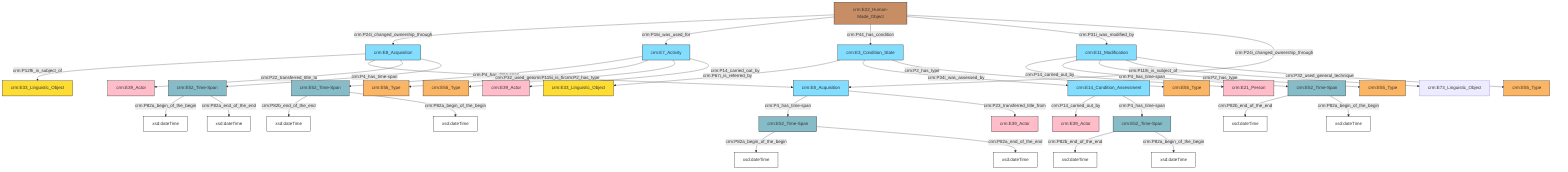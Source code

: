 flowchart TD
classDef Literal fill:#ffffff,stroke:#000000,color:;
classDef Literal_URI fill:#ffffff,stroke:#000000,color:;
classDef crm_E1_CRM_Entity fill:#ffffff,stroke:#000000,color:;
classDef crm_E1_CRM_Entity_URI fill:#ffffff,stroke:#000000,color:;
classDef crm_E2_Temporal_Entity fill:#82ddff,stroke:#000000,color:;
classDef crm_E2_Temporal_Entity_URI fill:#d2effa,stroke:#000000,color:;
classDef crm_E55_Type fill:#fab565,stroke:#000000,color:;
classDef crm_E55_Type_URI fill:#fde7ce,stroke:#000000,color:;
classDef crm_E52_Time-Span fill:#86bcc8,stroke:#000000,color:;
classDef crm_E52_Time-Span_URI fill:#dcebef,stroke:#000000,color:;
classDef crm_E41_Appellation fill:#fef3ba,stroke:#000000,color:;
classDef crm_E41_Appellation_URI fill:#fffae6,stroke:#000000,color:;
classDef crm_E53_Place fill:#94cc7d,stroke:#000000,color:;
classDef crm_E53_Place_URI fill:#e1f1da,stroke:#000000,color:;
classDef crm_E77_Persistent_Item fill:#ffffff,stroke:#000000,color:;
classDef crm_E77_Persistent_Item_URI fill:#ffffff,stroke:#000000,color:;
classDef crm_E28_Conceptual_Object fill:#fddc34,stroke:#000000,color:;
classDef crm_E28_Conceptual_Object_URI fill:#fef6cd,stroke:#000000,color:;
classDef crm_E18_Physical_Thing fill:#c78e66,stroke:#000000,color:;
classDef crm_E18_Physical_Thing_URI fill:#e3c8b5,stroke:#000000,color:;
classDef crm_E39_Actor fill:#ffbdca,stroke:#000000,color:;
classDef crm_E39_Actor_URI fill:#ffe6eb,stroke:#000000,color:;
classDef crm_E54_Dimension fill:#b8b8b8,stroke:#000000,color:;
classDef crm_E54_Dimension_URI fill:#f2f2f2,stroke:#000000,color:;
classDef crm_E92_Spacetime_Volume fill:#cc80ff,stroke:#000000,color:;
classDef crm_E92_Spacetime_Volume_URI fill:#ebccff,stroke:#000000,color:;
classDef crm_E59_Primitive_Value fill:#f0f0f0,stroke:#000000,color:;
classDef crm_E59_Primitive_Value_URI fill:#f2f2f2,stroke:#000000,color:;
classDef crm_PC0_Typed_CRM_Property fill:#ffffff,stroke:#000000,color:;
classDef crm_PC0_Typed_CRM_Property_URI fill:#ffffff,stroke:#000000,color:;
classDef Multi fill:#cccccc,stroke:#000000,color:;
classDef Multi_URI fill:#cccccc,stroke:#000000,color:;
0["crm:E8_Acquisition"]:::crm_E2_Temporal_Entity -->|crm:P129i_is_subject_of| 1["crm:E33_Linguistic_Object"]:::crm_E28_Conceptual_Object
2["crm:E22_Human-Made_Object"]:::crm_E18_Physical_Thing -->|crm:P24i_changed_ownership_through| 0["crm:E8_Acquisition"]:::crm_E2_Temporal_Entity
3["crm:E11_Modification"]:::crm_E2_Temporal_Entity -->|crm:P14_carried_out_by| 4["crm:E21_Person"]:::crm_E39_Actor
5["crm:E7_Activity"]:::crm_E2_Temporal_Entity -->|crm:P4_has_time-span| 6["crm:E52_Time-Span"]:::crm_E52_Time-Span
5["crm:E7_Activity"]:::crm_E2_Temporal_Entity -->|crm:P32_used_general_technique| 7["crm:E55_Type"]:::crm_E55_Type
6["crm:E52_Time-Span"]:::crm_E52_Time-Span -->|crm:P82b_end_of_the_end| 8["xsd:dateTime"]:::Literal
3["crm:E11_Modification"]:::crm_E2_Temporal_Entity -->|crm:P4_has_time-span| 12["crm:E52_Time-Span"]:::crm_E52_Time-Span
17["crm:E14_Condition_Assessment"]:::crm_E2_Temporal_Entity -->|crm:P14_carried_out_by| 18["crm:E39_Actor"]:::crm_E39_Actor
0["crm:E8_Acquisition"]:::crm_E2_Temporal_Entity -->|crm:P115i_is_finished_by| 21["crm:E8_Acquisition"]:::crm_E2_Temporal_Entity
5["crm:E7_Activity"]:::crm_E2_Temporal_Entity -->|crm:P2_has_type| 19["crm:E55_Type"]:::crm_E55_Type
23["crm:E3_Condition_State"]:::crm_E2_Temporal_Entity -->|crm:P67i_is_referred_by| 24["crm:E33_Linguistic_Object"]:::crm_E28_Conceptual_Object
23["crm:E3_Condition_State"]:::crm_E2_Temporal_Entity -->|crm:P34i_was_assessed_by| 17["crm:E14_Condition_Assessment"]:::crm_E2_Temporal_Entity
3["crm:E11_Modification"]:::crm_E2_Temporal_Entity -->|crm:P2_has_type| 32["crm:E55_Type"]:::crm_E55_Type
12["crm:E52_Time-Span"]:::crm_E52_Time-Span -->|crm:P82b_end_of_the_end| 33["xsd:dateTime"]:::Literal
2["crm:E22_Human-Made_Object"]:::crm_E18_Physical_Thing -->|crm:P16i_was_used_for| 5["crm:E7_Activity"]:::crm_E2_Temporal_Entity
17["crm:E14_Condition_Assessment"]:::crm_E2_Temporal_Entity -->|crm:P4_has_time-span| 27["crm:E52_Time-Span"]:::crm_E52_Time-Span
9["crm:E52_Time-Span"]:::crm_E52_Time-Span -->|crm:P82a_begin_of_the_begin| 36["xsd:dateTime"]:::Literal
2["crm:E22_Human-Made_Object"]:::crm_E18_Physical_Thing -->|crm:P44_has_condition| 23["crm:E3_Condition_State"]:::crm_E2_Temporal_Entity
0["crm:E8_Acquisition"]:::crm_E2_Temporal_Entity -->|crm:P22_transferred_title_to| 34["crm:E39_Actor"]:::crm_E39_Actor
5["crm:E7_Activity"]:::crm_E2_Temporal_Entity -->|crm:P14_carried_out_by| 42["crm:E39_Actor"]:::crm_E39_Actor
12["crm:E52_Time-Span"]:::crm_E52_Time-Span -->|crm:P82a_begin_of_the_begin| 43["xsd:dateTime"]:::Literal
14["crm:E52_Time-Span"]:::crm_E52_Time-Span -->|crm:P82a_begin_of_the_begin| 44["xsd:dateTime"]:::Literal
14["crm:E52_Time-Span"]:::crm_E52_Time-Span -->|crm:P82a_end_of_the_end| 46["xsd:dateTime"]:::Literal
27["crm:E52_Time-Span"]:::crm_E52_Time-Span -->|crm:P82b_end_of_the_end| 47["xsd:dateTime"]:::Literal
6["crm:E52_Time-Span"]:::crm_E52_Time-Span -->|crm:P82a_begin_of_the_begin| 48["xsd:dateTime"]:::Literal
21["crm:E8_Acquisition"]:::crm_E2_Temporal_Entity -->|crm:P4_has_time-span| 14["crm:E52_Time-Span"]:::crm_E52_Time-Span
2["crm:E22_Human-Made_Object"]:::crm_E18_Physical_Thing -->|crm:P31i_was_modified_by| 3["crm:E11_Modification"]:::crm_E2_Temporal_Entity
2["crm:E22_Human-Made_Object"]:::crm_E18_Physical_Thing -->|crm:P24i_changed_ownership_through| 21["crm:E8_Acquisition"]:::crm_E2_Temporal_Entity
27["crm:E52_Time-Span"]:::crm_E52_Time-Span -->|crm:P82a_begin_of_the_begin| 50["xsd:dateTime"]:::Literal
9["crm:E52_Time-Span"]:::crm_E52_Time-Span -->|crm:P82a_end_of_the_end| 51["xsd:dateTime"]:::Literal
23["crm:E3_Condition_State"]:::crm_E2_Temporal_Entity -->|crm:P2_has_type| 52["crm:E55_Type"]:::crm_E55_Type
3["crm:E11_Modification"]:::crm_E2_Temporal_Entity -->|crm:P119i_is_subject_of| 58["crm:E73_Linguistic_Object"]:::Default
0["crm:E8_Acquisition"]:::crm_E2_Temporal_Entity -->|crm:P4_has_time-span| 9["crm:E52_Time-Span"]:::crm_E52_Time-Span
3["crm:E11_Modification"]:::crm_E2_Temporal_Entity -->|crm:P32_used_general_technique| 25["crm:E55_Type"]:::crm_E55_Type
21["crm:E8_Acquisition"]:::crm_E2_Temporal_Entity -->|crm:P23_transferred_title_from| 38["crm:E39_Actor"]:::crm_E39_Actor